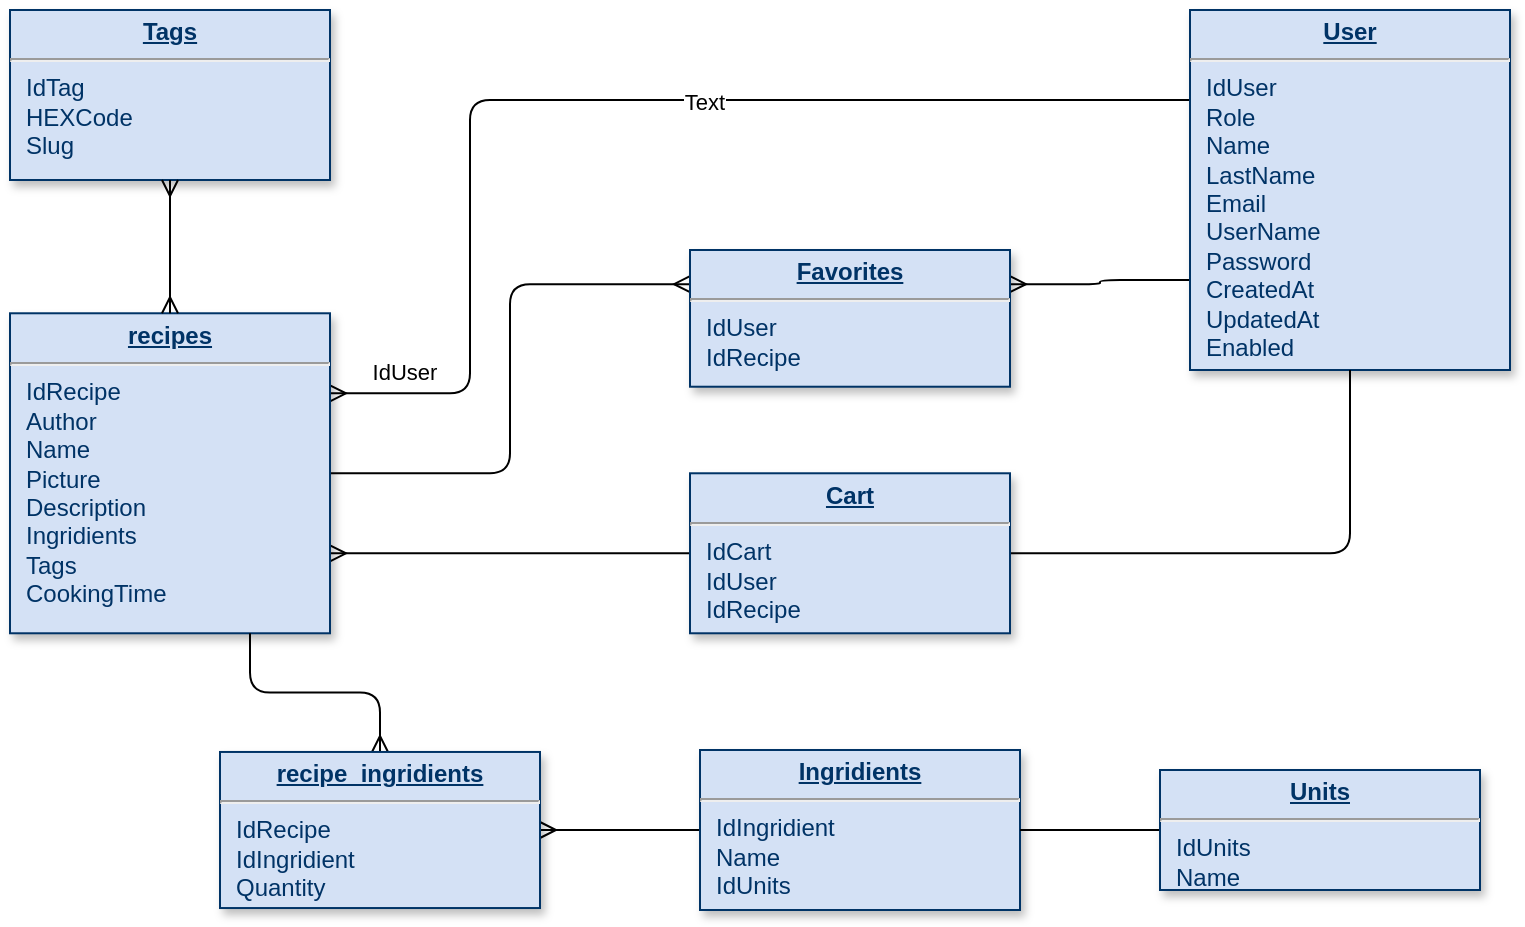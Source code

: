 <mxfile version="14.9.2" type="github">
  <diagram name="Page-1" id="efa7a0a1-bf9b-a30e-e6df-94a7791c09e9">
    <mxGraphModel dx="1122" dy="1913" grid="1" gridSize="10" guides="1" tooltips="1" connect="1" arrows="1" fold="1" page="1" pageScale="1" pageWidth="826" pageHeight="1169" background="none" math="0" shadow="0">
      <root>
        <mxCell id="0" />
        <mxCell id="1" parent="0" />
        <mxCell id="21" value="&lt;p style=&quot;margin: 0px ; margin-top: 4px ; text-align: center ; text-decoration: underline&quot;&gt;&lt;strong&gt;Tags&lt;/strong&gt;&lt;/p&gt;&lt;hr&gt;&lt;p style=&quot;margin: 0px ; margin-left: 8px&quot;&gt;IdTag&lt;/p&gt;&lt;p style=&quot;margin: 0px ; margin-left: 8px&quot;&gt;HEXCode&lt;/p&gt;&lt;p style=&quot;margin: 0px ; margin-left: 8px&quot;&gt;Slug&lt;/p&gt;" style="verticalAlign=top;align=left;overflow=fill;fontSize=12;fontFamily=Helvetica;html=1;strokeColor=#003366;shadow=1;fillColor=#D4E1F5;fontColor=#003366" parent="1" vertex="1">
          <mxGeometry x="40" y="-130" width="160" height="85" as="geometry" />
        </mxCell>
        <mxCell id="yhlfZaTnr4BuAxOBSa3J-122" style="edgeStyle=orthogonalEdgeStyle;orthogonalLoop=1;jettySize=auto;html=1;exitX=1;exitY=0.25;exitDx=0;exitDy=0;entryX=0;entryY=0.25;entryDx=0;entryDy=0;startArrow=ERmany;startFill=0;endArrow=none;endFill=0;startSize=6;endSize=6;rounded=1;shadow=0;sketch=0;jumpStyle=none;" edge="1" parent="1" source="25" target="22">
          <mxGeometry relative="1" as="geometry">
            <Array as="points">
              <mxPoint x="270" y="62" />
              <mxPoint x="270" y="-85" />
            </Array>
          </mxGeometry>
        </mxCell>
        <mxCell id="yhlfZaTnr4BuAxOBSa3J-127" value="IdUser" style="edgeLabel;html=1;align=center;verticalAlign=bottom;resizable=0;points=[];rotation=0;" vertex="1" connectable="0" parent="yhlfZaTnr4BuAxOBSa3J-122">
          <mxGeometry x="-0.912" y="-2" relative="1" as="geometry">
            <mxPoint x="11" y="-4" as="offset" />
          </mxGeometry>
        </mxCell>
        <mxCell id="yhlfZaTnr4BuAxOBSa3J-133" value="Text" style="edgeLabel;html=1;align=center;verticalAlign=middle;resizable=0;points=[];" vertex="1" connectable="0" parent="yhlfZaTnr4BuAxOBSa3J-122">
          <mxGeometry x="0.157" y="-1" relative="1" as="geometry">
            <mxPoint as="offset" />
          </mxGeometry>
        </mxCell>
        <mxCell id="yhlfZaTnr4BuAxOBSa3J-126" style="edgeStyle=orthogonalEdgeStyle;rounded=1;sketch=0;jumpStyle=none;orthogonalLoop=1;jettySize=auto;html=1;exitX=0;exitY=0.75;exitDx=0;exitDy=0;entryX=1;entryY=0.25;entryDx=0;entryDy=0;shadow=0;startArrow=none;startFill=0;endArrow=ERmany;endFill=0;startSize=6;endSize=6;strokeColor=#000000;" edge="1" parent="1" source="22" target="yhlfZaTnr4BuAxOBSa3J-124">
          <mxGeometry relative="1" as="geometry" />
        </mxCell>
        <mxCell id="22" value="&lt;p style=&quot;margin: 0px ; margin-top: 4px ; text-align: center ; text-decoration: underline&quot;&gt;&lt;strong&gt;User&lt;/strong&gt;&lt;/p&gt;&lt;hr&gt;&lt;p style=&quot;margin: 0px ; margin-left: 8px&quot;&gt;IdUser&lt;/p&gt;&lt;p style=&quot;margin: 0px ; margin-left: 8px&quot;&gt;Role&lt;/p&gt;&lt;p style=&quot;margin: 0px ; margin-left: 8px&quot;&gt;Name&lt;/p&gt;&lt;p style=&quot;margin: 0px ; margin-left: 8px&quot;&gt;LastName&lt;/p&gt;&lt;p style=&quot;margin: 0px ; margin-left: 8px&quot;&gt;Email&lt;/p&gt;&lt;p style=&quot;margin: 0px ; margin-left: 8px&quot;&gt;UserName&lt;/p&gt;&lt;p style=&quot;margin: 0px ; margin-left: 8px&quot;&gt;Password&lt;/p&gt;&lt;p style=&quot;margin: 0px ; margin-left: 8px&quot;&gt;CreatedAt&lt;/p&gt;&lt;p style=&quot;margin: 0px ; margin-left: 8px&quot;&gt;UpdatedAt&lt;/p&gt;&lt;p style=&quot;margin: 0px ; margin-left: 8px&quot;&gt;Enabled&lt;/p&gt;" style="verticalAlign=top;align=left;overflow=fill;fontSize=12;fontFamily=Helvetica;html=1;strokeColor=#003366;shadow=1;fillColor=#D4E1F5;fontColor=#003366" parent="1" vertex="1">
          <mxGeometry x="630.0" y="-130" width="160.0" height="180" as="geometry" />
        </mxCell>
        <mxCell id="yhlfZaTnr4BuAxOBSa3J-125" style="edgeStyle=orthogonalEdgeStyle;rounded=1;sketch=0;jumpStyle=none;orthogonalLoop=1;jettySize=auto;html=1;exitX=0;exitY=0.25;exitDx=0;exitDy=0;entryX=1;entryY=0.5;entryDx=0;entryDy=0;shadow=0;startArrow=ERmany;startFill=0;endArrow=none;endFill=0;startSize=6;endSize=6;strokeColor=#000000;" edge="1" parent="1" source="yhlfZaTnr4BuAxOBSa3J-124" target="25">
          <mxGeometry relative="1" as="geometry" />
        </mxCell>
        <mxCell id="yhlfZaTnr4BuAxOBSa3J-129" style="edgeStyle=orthogonalEdgeStyle;rounded=1;sketch=0;jumpStyle=none;orthogonalLoop=1;jettySize=auto;html=1;exitX=1;exitY=0.75;exitDx=0;exitDy=0;entryX=0;entryY=0.5;entryDx=0;entryDy=0;shadow=0;startArrow=ERmany;startFill=0;endArrow=none;endFill=0;startSize=6;endSize=6;strokeColor=#000000;" edge="1" parent="1" source="25" target="yhlfZaTnr4BuAxOBSa3J-128">
          <mxGeometry relative="1" as="geometry" />
        </mxCell>
        <mxCell id="25" value="&lt;p style=&quot;margin: 0px ; margin-top: 4px ; text-align: center ; text-decoration: underline&quot;&gt;&lt;strong&gt;recipes&lt;/strong&gt;&lt;/p&gt;&lt;hr&gt;&lt;p style=&quot;margin: 0px ; margin-left: 8px&quot;&gt;IdRecipe&lt;/p&gt;&lt;p style=&quot;margin: 0px ; margin-left: 8px&quot;&gt;Author&lt;/p&gt;&lt;p style=&quot;margin: 0px ; margin-left: 8px&quot;&gt;Name&lt;/p&gt;&lt;p style=&quot;margin: 0px ; margin-left: 8px&quot;&gt;Picture&lt;/p&gt;&lt;p style=&quot;margin: 0px ; margin-left: 8px&quot;&gt;Description&lt;/p&gt;&lt;p style=&quot;margin: 0px ; margin-left: 8px&quot;&gt;Ingridients&lt;/p&gt;&lt;p style=&quot;margin: 0px ; margin-left: 8px&quot;&gt;Tags&lt;/p&gt;&lt;p style=&quot;margin: 0px ; margin-left: 8px&quot;&gt;CookingTime&lt;/p&gt;" style="verticalAlign=top;align=left;overflow=fill;fontSize=12;fontFamily=Helvetica;html=1;strokeColor=#003366;shadow=1;fillColor=#D4E1F5;fontColor=#003366" parent="1" vertex="1">
          <mxGeometry x="40.0" y="21.64" width="160" height="160" as="geometry" />
        </mxCell>
        <mxCell id="90" value="" style="endArrow=ERmany;endSize=6;startArrow=ERmany;startSize=6;startFill=0;edgeStyle=orthogonalEdgeStyle;endFill=0;" parent="1" source="25" target="21" edge="1">
          <mxGeometry x="620" y="340" as="geometry">
            <mxPoint x="620" y="340" as="sourcePoint" />
            <mxPoint x="780" y="340" as="targetPoint" />
          </mxGeometry>
        </mxCell>
        <mxCell id="yhlfZaTnr4BuAxOBSa3J-119" style="edgeStyle=orthogonalEdgeStyle;rounded=1;orthogonalLoop=1;jettySize=auto;html=1;exitX=0.75;exitY=1;exitDx=0;exitDy=0;entryX=0.5;entryY=0;entryDx=0;entryDy=0;startArrow=none;startFill=0;endArrow=ERmany;endFill=0;" edge="1" parent="1" source="25" target="yhlfZaTnr4BuAxOBSa3J-114">
          <mxGeometry relative="1" as="geometry" />
        </mxCell>
        <mxCell id="yhlfZaTnr4BuAxOBSa3J-121" style="edgeStyle=orthogonalEdgeStyle;rounded=1;orthogonalLoop=1;jettySize=auto;html=1;exitX=1;exitY=0.5;exitDx=0;exitDy=0;entryX=0;entryY=0.5;entryDx=0;entryDy=0;startArrow=ERmany;startFill=0;endArrow=none;endFill=0;" edge="1" parent="1" source="yhlfZaTnr4BuAxOBSa3J-114" target="yhlfZaTnr4BuAxOBSa3J-120">
          <mxGeometry relative="1" as="geometry" />
        </mxCell>
        <mxCell id="yhlfZaTnr4BuAxOBSa3J-114" value="&lt;p style=&quot;margin: 0px ; margin-top: 4px ; text-align: center ; text-decoration: underline&quot;&gt;&lt;strong&gt;recipe_ingridients&lt;/strong&gt;&lt;/p&gt;&lt;hr&gt;&lt;p style=&quot;margin: 0px ; margin-left: 8px&quot;&gt;IdRecipe&lt;/p&gt;&lt;p style=&quot;margin: 0px ; margin-left: 8px&quot;&gt;IdIngridient&lt;/p&gt;&lt;p style=&quot;margin: 0px ; margin-left: 8px&quot;&gt;Quantity&lt;br&gt;&lt;/p&gt;" style="verticalAlign=top;align=left;overflow=fill;fontSize=12;fontFamily=Helvetica;html=1;strokeColor=#003366;shadow=1;fillColor=#D4E1F5;fontColor=#003366" vertex="1" parent="1">
          <mxGeometry x="145" y="240.98" width="160" height="78.04" as="geometry" />
        </mxCell>
        <mxCell id="yhlfZaTnr4BuAxOBSa3J-120" value="&lt;p style=&quot;margin: 0px ; margin-top: 4px ; text-align: center ; text-decoration: underline&quot;&gt;&lt;strong&gt;Ingridients&lt;/strong&gt;&lt;/p&gt;&lt;hr&gt;&lt;p style=&quot;margin: 0px ; margin-left: 8px&quot;&gt;IdIngridient&lt;br&gt;Name&lt;/p&gt;&lt;p style=&quot;margin: 0px ; margin-left: 8px&quot;&gt;IdUnits&lt;/p&gt;" style="verticalAlign=top;align=left;overflow=fill;fontSize=12;fontFamily=Helvetica;html=1;strokeColor=#003366;shadow=1;fillColor=#D4E1F5;fontColor=#003366" vertex="1" parent="1">
          <mxGeometry x="385" y="240.0" width="160" height="80" as="geometry" />
        </mxCell>
        <mxCell id="yhlfZaTnr4BuAxOBSa3J-124" value="&lt;p style=&quot;margin: 0px ; margin-top: 4px ; text-align: center ; text-decoration: underline&quot;&gt;&lt;strong&gt;Favorites&lt;/strong&gt;&lt;/p&gt;&lt;hr&gt;&lt;p style=&quot;margin: 0px ; margin-left: 8px&quot;&gt;IdUser&lt;/p&gt;&lt;p style=&quot;margin: 0px ; margin-left: 8px&quot;&gt;IdRecipe&lt;/p&gt;" style="verticalAlign=top;align=left;overflow=fill;fontSize=12;fontFamily=Helvetica;html=1;strokeColor=#003366;shadow=1;fillColor=#D4E1F5;fontColor=#003366" vertex="1" parent="1">
          <mxGeometry x="380" y="-10.0" width="160" height="68.36" as="geometry" />
        </mxCell>
        <mxCell id="yhlfZaTnr4BuAxOBSa3J-130" style="edgeStyle=orthogonalEdgeStyle;rounded=1;sketch=0;jumpStyle=none;orthogonalLoop=1;jettySize=auto;html=1;exitX=1;exitY=0.5;exitDx=0;exitDy=0;entryX=0.5;entryY=1;entryDx=0;entryDy=0;shadow=0;startArrow=none;startFill=0;endArrow=none;endFill=0;startSize=6;endSize=6;strokeColor=#000000;" edge="1" parent="1" source="yhlfZaTnr4BuAxOBSa3J-128" target="22">
          <mxGeometry relative="1" as="geometry" />
        </mxCell>
        <mxCell id="yhlfZaTnr4BuAxOBSa3J-128" value="&lt;p style=&quot;margin: 0px ; margin-top: 4px ; text-align: center ; text-decoration: underline&quot;&gt;&lt;strong&gt;Cart&lt;/strong&gt;&lt;/p&gt;&lt;hr&gt;&lt;p style=&quot;margin: 0px ; margin-left: 8px&quot;&gt;IdCart&lt;/p&gt;&lt;p style=&quot;margin: 0px ; margin-left: 8px&quot;&gt;IdUser&lt;/p&gt;&lt;p style=&quot;margin: 0px ; margin-left: 8px&quot;&gt;IdRecipe&lt;/p&gt;" style="verticalAlign=top;align=left;overflow=fill;fontSize=12;fontFamily=Helvetica;html=1;strokeColor=#003366;shadow=1;fillColor=#D4E1F5;fontColor=#003366" vertex="1" parent="1">
          <mxGeometry x="380" y="101.64" width="160" height="80" as="geometry" />
        </mxCell>
        <mxCell id="yhlfZaTnr4BuAxOBSa3J-132" style="edgeStyle=orthogonalEdgeStyle;rounded=1;sketch=0;jumpStyle=none;orthogonalLoop=1;jettySize=auto;html=1;exitX=0;exitY=0.5;exitDx=0;exitDy=0;entryX=1;entryY=0.5;entryDx=0;entryDy=0;shadow=0;startArrow=none;startFill=0;endArrow=none;endFill=0;startSize=6;endSize=6;strokeColor=#000000;" edge="1" parent="1" source="yhlfZaTnr4BuAxOBSa3J-131" target="yhlfZaTnr4BuAxOBSa3J-120">
          <mxGeometry relative="1" as="geometry" />
        </mxCell>
        <mxCell id="yhlfZaTnr4BuAxOBSa3J-131" value="&lt;p style=&quot;margin: 0px ; margin-top: 4px ; text-align: center ; text-decoration: underline&quot;&gt;&lt;strong&gt;Units&lt;/strong&gt;&lt;/p&gt;&lt;hr&gt;&lt;p style=&quot;margin: 0px ; margin-left: 8px&quot;&gt;&lt;span&gt;IdUnits&lt;/span&gt;&lt;br&gt;&lt;/p&gt;&lt;p style=&quot;margin: 0px ; margin-left: 8px&quot;&gt;&lt;span&gt;Name&lt;/span&gt;&lt;/p&gt;" style="verticalAlign=top;align=left;overflow=fill;fontSize=12;fontFamily=Helvetica;html=1;strokeColor=#003366;shadow=1;fillColor=#D4E1F5;fontColor=#003366" vertex="1" parent="1">
          <mxGeometry x="615" y="250.0" width="160" height="60" as="geometry" />
        </mxCell>
      </root>
    </mxGraphModel>
  </diagram>
</mxfile>
